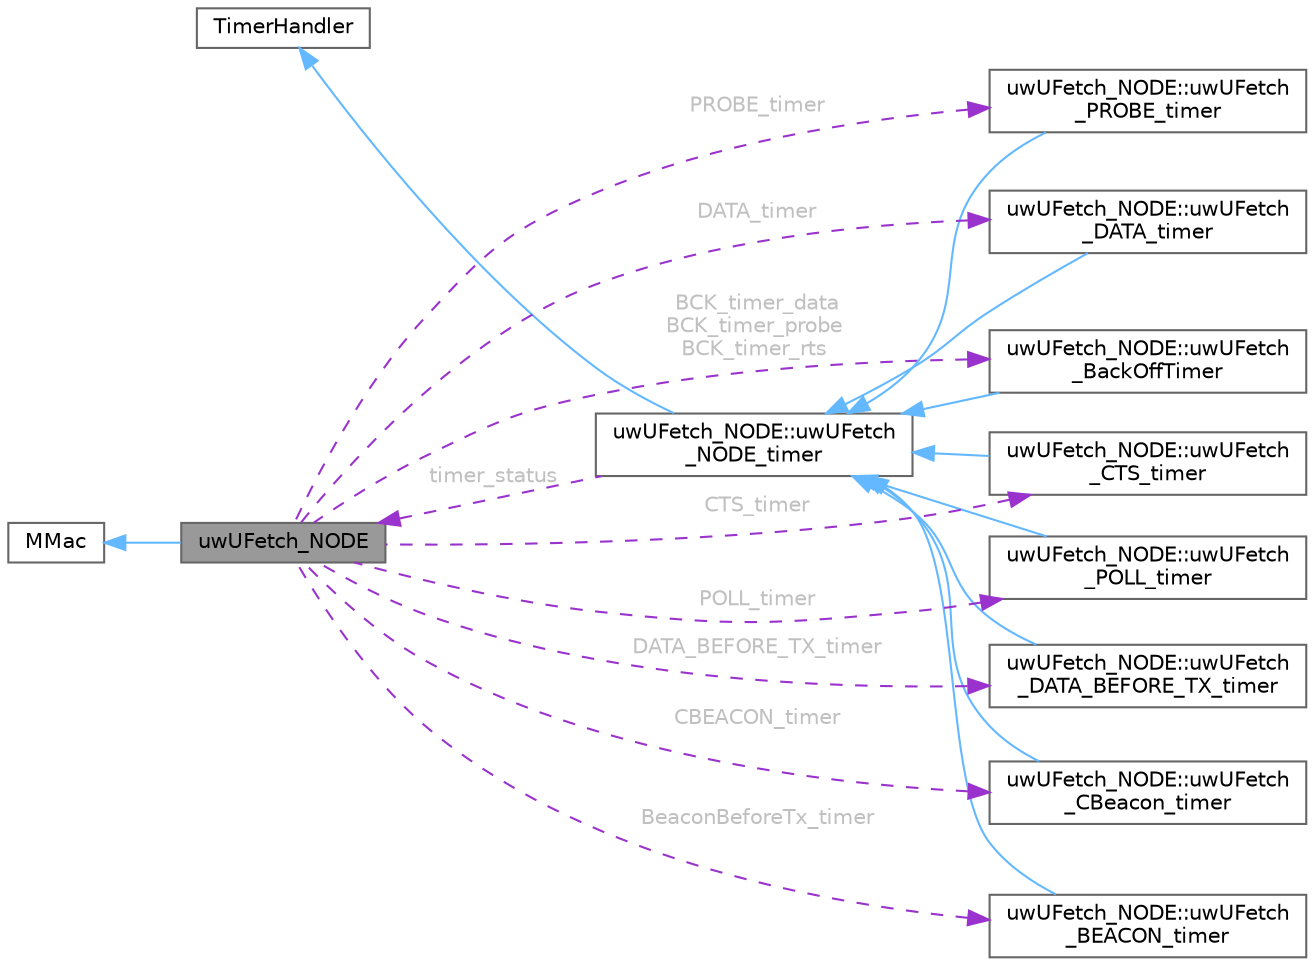 digraph "uwUFetch_NODE"
{
 // LATEX_PDF_SIZE
  bgcolor="transparent";
  edge [fontname=Helvetica,fontsize=10,labelfontname=Helvetica,labelfontsize=10];
  node [fontname=Helvetica,fontsize=10,shape=box,height=0.2,width=0.4];
  rankdir="LR";
  Node1 [id="Node000001",label="uwUFetch_NODE",height=0.2,width=0.4,color="gray40", fillcolor="grey60", style="filled", fontcolor="black",tooltip=" "];
  Node2 -> Node1 [id="edge1_Node000001_Node000002",dir="back",color="steelblue1",style="solid",tooltip=" "];
  Node2 [id="Node000002",label="MMac",height=0.2,width=0.4,color="gray40", fillcolor="white", style="filled",tooltip=" "];
  Node3 -> Node1 [id="edge2_Node000001_Node000003",dir="back",color="darkorchid3",style="dashed",tooltip=" ",label=" BCK_timer_data\nBCK_timer_probe\nBCK_timer_rts",fontcolor="grey" ];
  Node3 [id="Node000003",label="uwUFetch_NODE::uwUFetch\l_BackOffTimer",height=0.2,width=0.4,color="gray40", fillcolor="white", style="filled",URL="$classuwUFetch__NODE_1_1uwUFetch__BackOffTimer.html",tooltip="Class (inherited from uwUFetch_NODE_Timer) used to handle the time of back-off of the node before tra..."];
  Node4 -> Node3 [id="edge3_Node000003_Node000004",dir="back",color="steelblue1",style="solid",tooltip=" "];
  Node4 [id="Node000004",label="uwUFetch_NODE::uwUFetch\l_NODE_timer",height=0.2,width=0.4,color="gray40", fillcolor="white", style="filled",URL="$classuwUFetch__NODE_1_1uwUFetch__NODE__timer.html",tooltip="Class that handle the timers of SN or HN."];
  Node5 -> Node4 [id="edge4_Node000004_Node000005",dir="back",color="steelblue1",style="solid",tooltip=" "];
  Node5 [id="Node000005",label="TimerHandler",height=0.2,width=0.4,color="gray40", fillcolor="white", style="filled",tooltip=" "];
  Node1 -> Node4 [id="edge5_Node000004_Node000001",dir="back",color="darkorchid3",style="dashed",tooltip=" ",label=" timer_status",fontcolor="grey" ];
  Node6 -> Node1 [id="edge6_Node000001_Node000006",dir="back",color="darkorchid3",style="dashed",tooltip=" ",label=" POLL_timer",fontcolor="grey" ];
  Node6 [id="Node000006",label="uwUFetch_NODE::uwUFetch\l_POLL_timer",height=0.2,width=0.4,color="gray40", fillcolor="white", style="filled",URL="$classuwUFetch__NODE_1_1uwUFetch__POLL__timer.html",tooltip="Class inherited the method and variable of uwUFetch_NODE_timer that handle the timer of POLL packets."];
  Node4 -> Node6 [id="edge7_Node000006_Node000004",dir="back",color="steelblue1",style="solid",tooltip=" "];
  Node7 -> Node1 [id="edge8_Node000001_Node000007",dir="back",color="darkorchid3",style="dashed",tooltip=" ",label=" DATA_BEFORE_TX_timer",fontcolor="grey" ];
  Node7 [id="Node000007",label="uwUFetch_NODE::uwUFetch\l_DATA_BEFORE_TX_timer",height=0.2,width=0.4,color="gray40", fillcolor="white", style="filled",URL="$classuwUFetch__NODE_1_1uwUFetch__DATA__BEFORE__TX__timer.html",tooltip="Class inherited the method and variable of uwUFetch_NODE_timer that handle the timer of DATA packets."];
  Node4 -> Node7 [id="edge9_Node000007_Node000004",dir="back",color="steelblue1",style="solid",tooltip=" "];
  Node8 -> Node1 [id="edge10_Node000001_Node000008",dir="back",color="darkorchid3",style="dashed",tooltip=" ",label=" CBEACON_timer",fontcolor="grey" ];
  Node8 [id="Node000008",label="uwUFetch_NODE::uwUFetch\l_CBeacon_timer",height=0.2,width=0.4,color="gray40", fillcolor="white", style="filled",URL="$classuwUFetch__NODE_1_1uwUFetch__CBeacon__timer.html",tooltip="Class inherited the method and variable of uwUFetch_NODE_timer that handle the timer of CBEACON packe..."];
  Node4 -> Node8 [id="edge11_Node000008_Node000004",dir="back",color="steelblue1",style="solid",tooltip=" "];
  Node9 -> Node1 [id="edge12_Node000001_Node000009",dir="back",color="darkorchid3",style="dashed",tooltip=" ",label=" BeaconBeforeTx_timer",fontcolor="grey" ];
  Node9 [id="Node000009",label="uwUFetch_NODE::uwUFetch\l_BEACON_timer",height=0.2,width=0.4,color="gray40", fillcolor="white", style="filled",URL="$classuwUFetch__NODE_1_1uwUFetch__BEACON__timer.html",tooltip="Timer associated to the HN."];
  Node4 -> Node9 [id="edge13_Node000009_Node000004",dir="back",color="steelblue1",style="solid",tooltip=" "];
  Node10 -> Node1 [id="edge14_Node000001_Node000010",dir="back",color="darkorchid3",style="dashed",tooltip=" ",label=" PROBE_timer",fontcolor="grey" ];
  Node10 [id="Node000010",label="uwUFetch_NODE::uwUFetch\l_PROBE_timer",height=0.2,width=0.4,color="gray40", fillcolor="white", style="filled",URL="$classuwUFetch__NODE_1_1uwUFetch__PROBE__timer.html",tooltip="Class inherited the method and variable of uwUFetch_NODE_timer that handle the timer of PROBE packets..."];
  Node4 -> Node10 [id="edge15_Node000010_Node000004",dir="back",color="steelblue1",style="solid",tooltip=" "];
  Node11 -> Node1 [id="edge16_Node000001_Node000011",dir="back",color="darkorchid3",style="dashed",tooltip=" ",label=" DATA_timer",fontcolor="grey" ];
  Node11 [id="Node000011",label="uwUFetch_NODE::uwUFetch\l_DATA_timer",height=0.2,width=0.4,color="gray40", fillcolor="white", style="filled",URL="$classuwUFetch__NODE_1_1uwUFetch__DATA__timer.html",tooltip="Class inherited the method and variable of uwUFetch_NODE_timer that handle the timer of DATA packets."];
  Node4 -> Node11 [id="edge17_Node000011_Node000004",dir="back",color="steelblue1",style="solid",tooltip=" "];
  Node12 -> Node1 [id="edge18_Node000001_Node000012",dir="back",color="darkorchid3",style="dashed",tooltip=" ",label=" CTS_timer",fontcolor="grey" ];
  Node12 [id="Node000012",label="uwUFetch_NODE::uwUFetch\l_CTS_timer",height=0.2,width=0.4,color="gray40", fillcolor="white", style="filled",URL="$classuwUFetch__NODE_1_1uwUFetch__CTS__timer.html",tooltip="Class inherited the method and variable of uwUFetch_NODE_timer that handle the timer of CTS packets."];
  Node4 -> Node12 [id="edge19_Node000012_Node000004",dir="back",color="steelblue1",style="solid",tooltip=" "];
}
